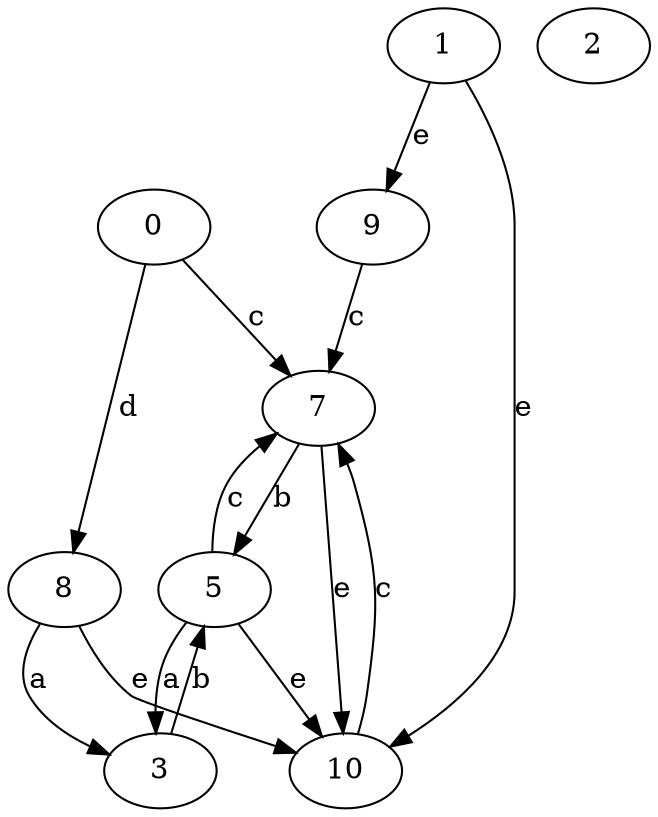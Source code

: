 strict digraph  {
0;
1;
2;
3;
5;
7;
8;
9;
10;
0 -> 7  [label=c];
0 -> 8  [label=d];
1 -> 9  [label=e];
1 -> 10  [label=e];
3 -> 5  [label=b];
5 -> 3  [label=a];
5 -> 7  [label=c];
5 -> 10  [label=e];
7 -> 5  [label=b];
7 -> 10  [label=e];
8 -> 3  [label=a];
8 -> 10  [label=e];
9 -> 7  [label=c];
10 -> 7  [label=c];
}
